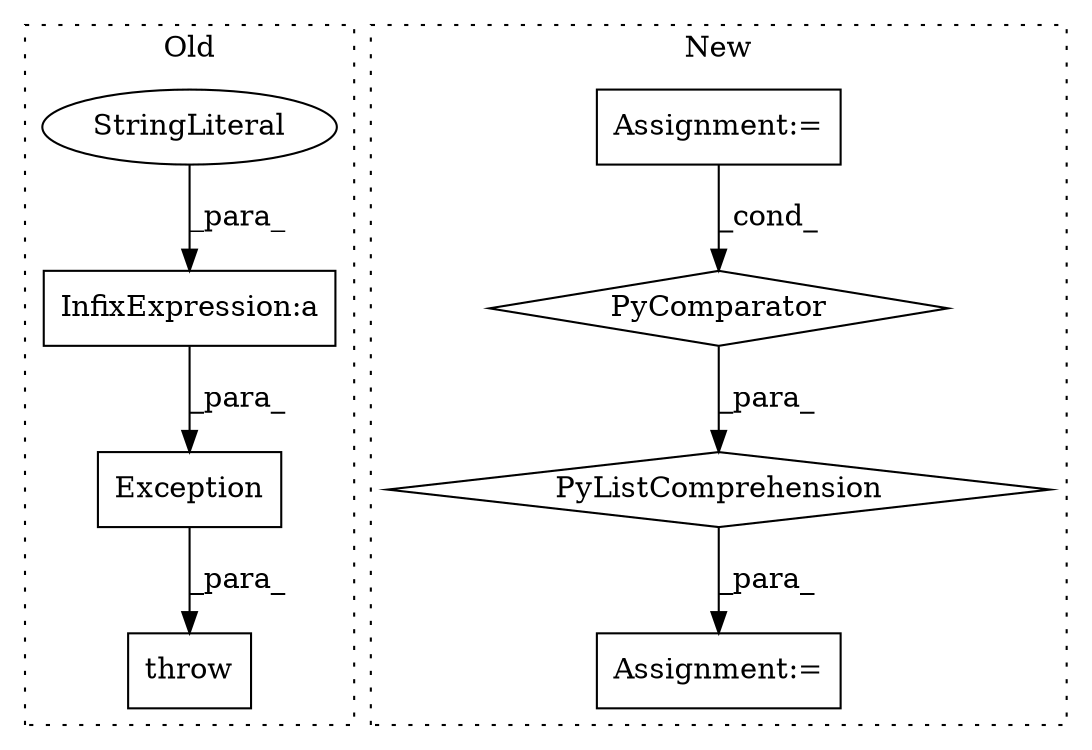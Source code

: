 digraph G {
subgraph cluster0 {
1 [label="Exception" a="32" s="9650,9723" l="10,1" shape="box"];
5 [label="throw" a="53" s="9644" l="6" shape="box"];
6 [label="InfixExpression:a" a="27" s="9682" l="3" shape="box"];
7 [label="StringLiteral" a="45" s="9661" l="21" shape="ellipse"];
label = "Old";
style="dotted";
}
subgraph cluster1 {
2 [label="PyListComprehension" a="109" s="4706" l="151" shape="diamond"];
3 [label="Assignment:=" a="7" s="4827" l="22" shape="box"];
4 [label="PyComparator" a="113" s="4827" l="22" shape="diamond"];
8 [label="Assignment:=" a="7" s="4690" l="16" shape="box"];
label = "New";
style="dotted";
}
1 -> 5 [label="_para_"];
2 -> 8 [label="_para_"];
3 -> 4 [label="_cond_"];
4 -> 2 [label="_para_"];
6 -> 1 [label="_para_"];
7 -> 6 [label="_para_"];
}